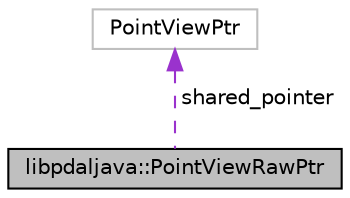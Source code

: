 digraph "libpdaljava::PointViewRawPtr"
{
  edge [fontname="Helvetica",fontsize="10",labelfontname="Helvetica",labelfontsize="10"];
  node [fontname="Helvetica",fontsize="10",shape=record];
  Node1 [label="libpdaljava::PointViewRawPtr",height=0.2,width=0.4,color="black", fillcolor="grey75", style="filled", fontcolor="black"];
  Node2 -> Node1 [dir="back",color="darkorchid3",fontsize="10",style="dashed",label=" shared_pointer" ,fontname="Helvetica"];
  Node2 [label="PointViewPtr",height=0.2,width=0.4,color="grey75", fillcolor="white", style="filled"];
}
